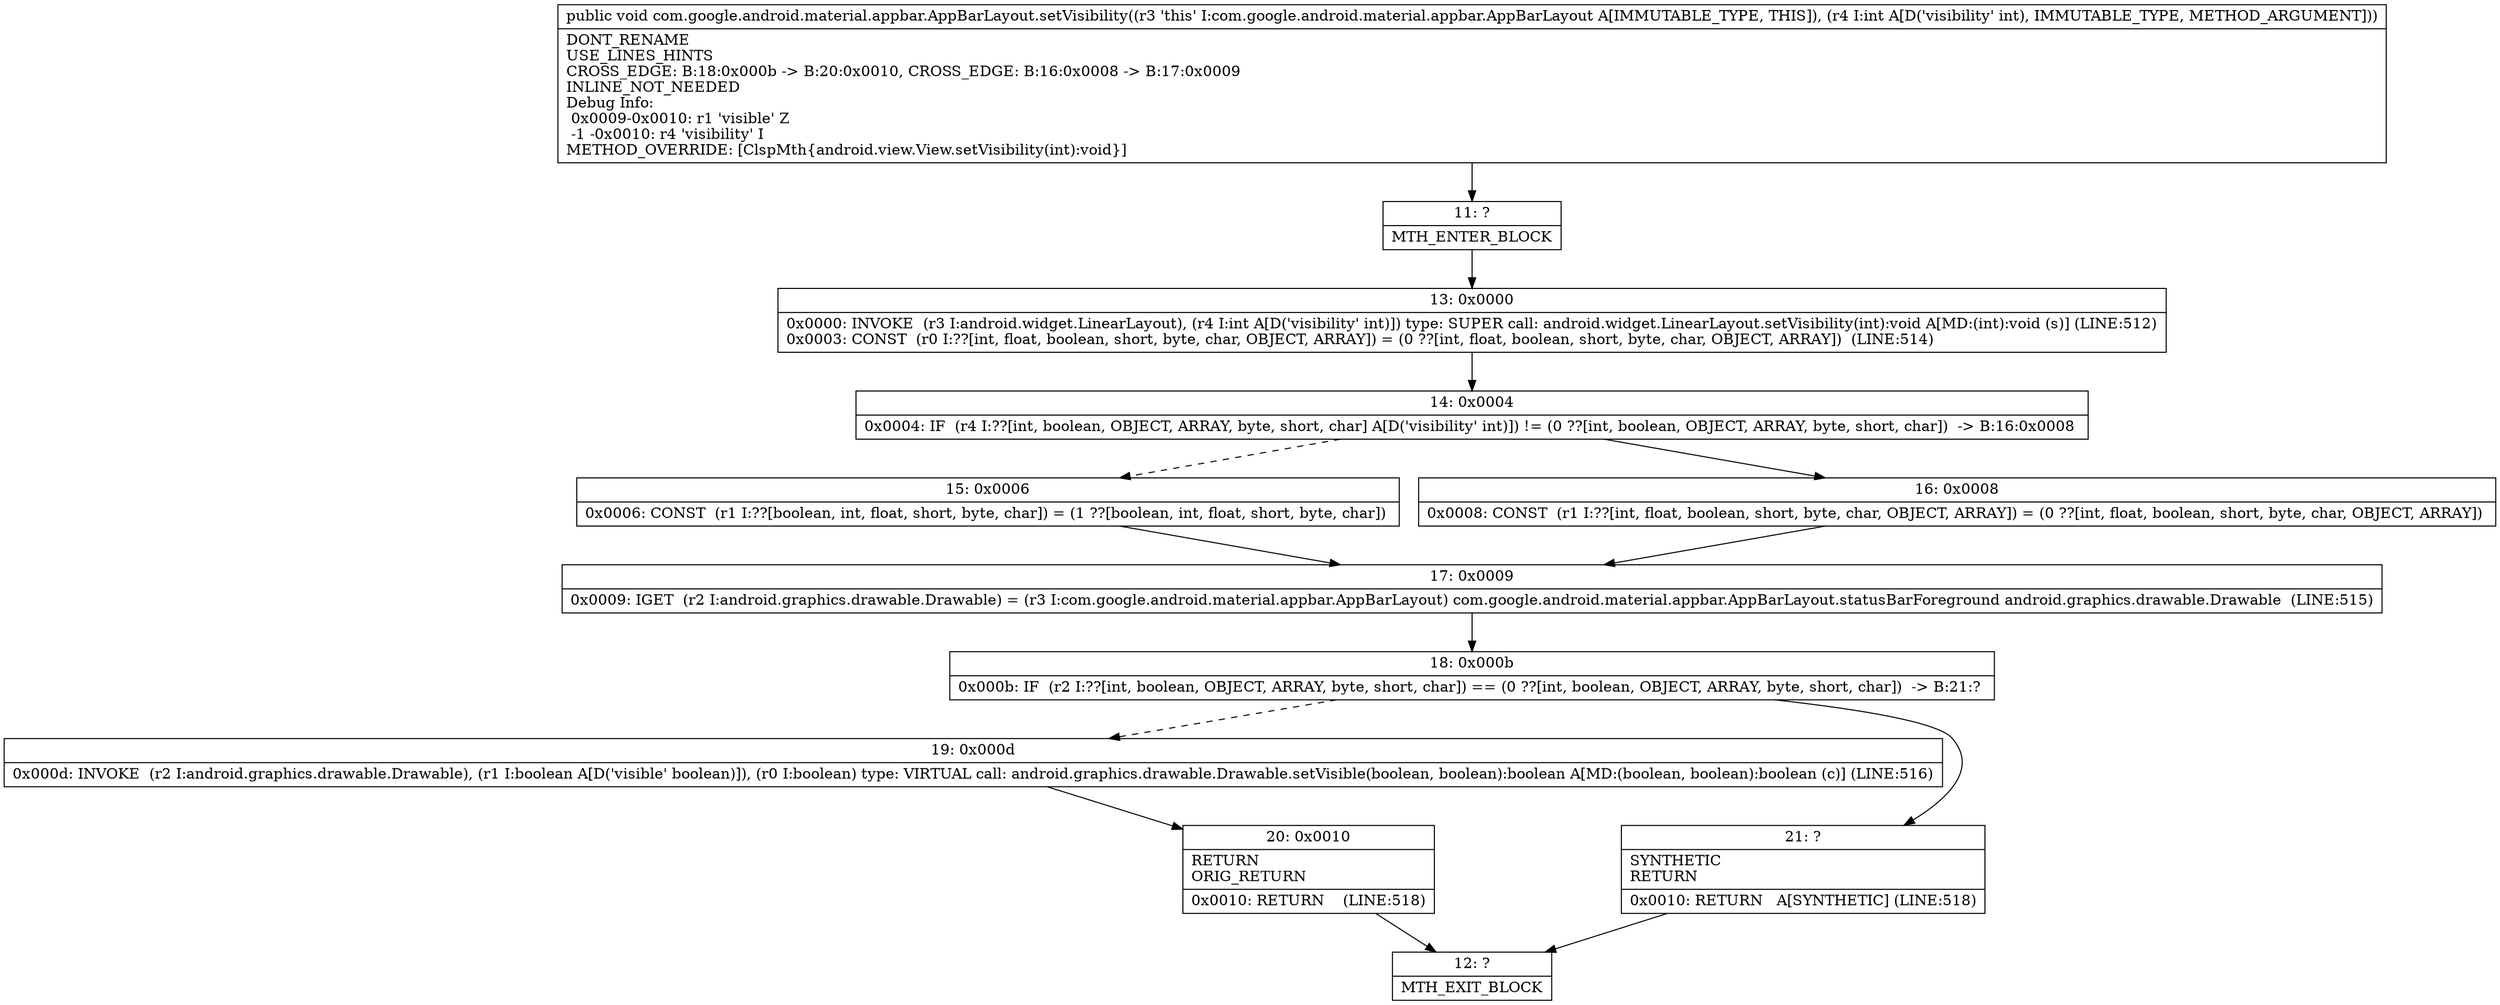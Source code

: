 digraph "CFG forcom.google.android.material.appbar.AppBarLayout.setVisibility(I)V" {
Node_11 [shape=record,label="{11\:\ ?|MTH_ENTER_BLOCK\l}"];
Node_13 [shape=record,label="{13\:\ 0x0000|0x0000: INVOKE  (r3 I:android.widget.LinearLayout), (r4 I:int A[D('visibility' int)]) type: SUPER call: android.widget.LinearLayout.setVisibility(int):void A[MD:(int):void (s)] (LINE:512)\l0x0003: CONST  (r0 I:??[int, float, boolean, short, byte, char, OBJECT, ARRAY]) = (0 ??[int, float, boolean, short, byte, char, OBJECT, ARRAY])  (LINE:514)\l}"];
Node_14 [shape=record,label="{14\:\ 0x0004|0x0004: IF  (r4 I:??[int, boolean, OBJECT, ARRAY, byte, short, char] A[D('visibility' int)]) != (0 ??[int, boolean, OBJECT, ARRAY, byte, short, char])  \-\> B:16:0x0008 \l}"];
Node_15 [shape=record,label="{15\:\ 0x0006|0x0006: CONST  (r1 I:??[boolean, int, float, short, byte, char]) = (1 ??[boolean, int, float, short, byte, char]) \l}"];
Node_17 [shape=record,label="{17\:\ 0x0009|0x0009: IGET  (r2 I:android.graphics.drawable.Drawable) = (r3 I:com.google.android.material.appbar.AppBarLayout) com.google.android.material.appbar.AppBarLayout.statusBarForeground android.graphics.drawable.Drawable  (LINE:515)\l}"];
Node_18 [shape=record,label="{18\:\ 0x000b|0x000b: IF  (r2 I:??[int, boolean, OBJECT, ARRAY, byte, short, char]) == (0 ??[int, boolean, OBJECT, ARRAY, byte, short, char])  \-\> B:21:? \l}"];
Node_19 [shape=record,label="{19\:\ 0x000d|0x000d: INVOKE  (r2 I:android.graphics.drawable.Drawable), (r1 I:boolean A[D('visible' boolean)]), (r0 I:boolean) type: VIRTUAL call: android.graphics.drawable.Drawable.setVisible(boolean, boolean):boolean A[MD:(boolean, boolean):boolean (c)] (LINE:516)\l}"];
Node_20 [shape=record,label="{20\:\ 0x0010|RETURN\lORIG_RETURN\l|0x0010: RETURN    (LINE:518)\l}"];
Node_12 [shape=record,label="{12\:\ ?|MTH_EXIT_BLOCK\l}"];
Node_21 [shape=record,label="{21\:\ ?|SYNTHETIC\lRETURN\l|0x0010: RETURN   A[SYNTHETIC] (LINE:518)\l}"];
Node_16 [shape=record,label="{16\:\ 0x0008|0x0008: CONST  (r1 I:??[int, float, boolean, short, byte, char, OBJECT, ARRAY]) = (0 ??[int, float, boolean, short, byte, char, OBJECT, ARRAY]) \l}"];
MethodNode[shape=record,label="{public void com.google.android.material.appbar.AppBarLayout.setVisibility((r3 'this' I:com.google.android.material.appbar.AppBarLayout A[IMMUTABLE_TYPE, THIS]), (r4 I:int A[D('visibility' int), IMMUTABLE_TYPE, METHOD_ARGUMENT]))  | DONT_RENAME\lUSE_LINES_HINTS\lCROSS_EDGE: B:18:0x000b \-\> B:20:0x0010, CROSS_EDGE: B:16:0x0008 \-\> B:17:0x0009\lINLINE_NOT_NEEDED\lDebug Info:\l  0x0009\-0x0010: r1 'visible' Z\l  \-1 \-0x0010: r4 'visibility' I\lMETHOD_OVERRIDE: [ClspMth\{android.view.View.setVisibility(int):void\}]\l}"];
MethodNode -> Node_11;Node_11 -> Node_13;
Node_13 -> Node_14;
Node_14 -> Node_15[style=dashed];
Node_14 -> Node_16;
Node_15 -> Node_17;
Node_17 -> Node_18;
Node_18 -> Node_19[style=dashed];
Node_18 -> Node_21;
Node_19 -> Node_20;
Node_20 -> Node_12;
Node_21 -> Node_12;
Node_16 -> Node_17;
}

